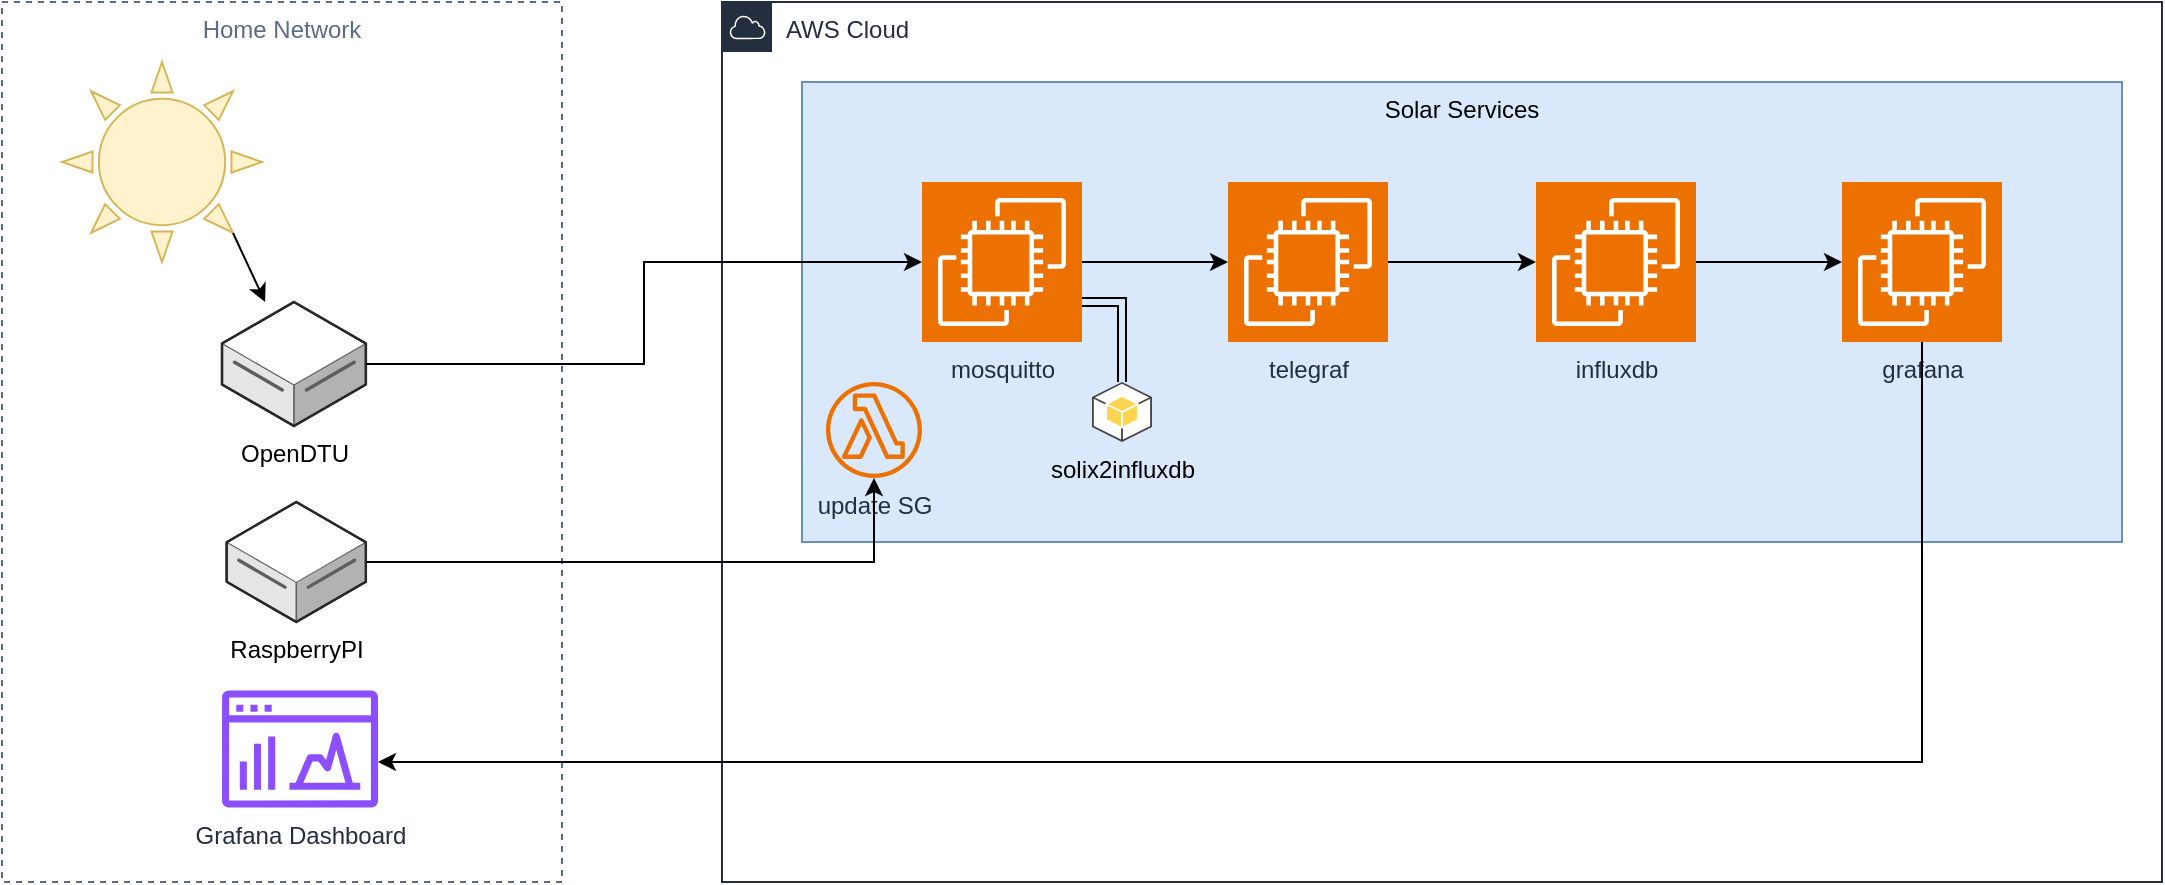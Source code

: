<mxfile version="24.7.17">
  <diagram name="Seite-1" id="kkWLzfonhwwqtWxVUZTo">
    <mxGraphModel dx="2074" dy="1196" grid="1" gridSize="10" guides="1" tooltips="1" connect="1" arrows="1" fold="1" page="1" pageScale="1" pageWidth="1169" pageHeight="827" math="0" shadow="0">
      <root>
        <mxCell id="0" />
        <mxCell id="1" parent="0" />
        <mxCell id="PTXuDaeuRBFtzR8HTNFe-1" value="Home Network" style="fillColor=none;strokeColor=#5A6C86;dashed=1;verticalAlign=top;fontStyle=0;fontColor=#5A6C86;whiteSpace=wrap;html=1;" parent="1" vertex="1">
          <mxGeometry x="40" y="40" width="280" height="440" as="geometry" />
        </mxCell>
        <mxCell id="PTXuDaeuRBFtzR8HTNFe-2" value="AWS Cloud" style="points=[[0,0],[0.25,0],[0.5,0],[0.75,0],[1,0],[1,0.25],[1,0.5],[1,0.75],[1,1],[0.75,1],[0.5,1],[0.25,1],[0,1],[0,0.75],[0,0.5],[0,0.25]];outlineConnect=0;gradientColor=none;html=1;whiteSpace=wrap;fontSize=12;fontStyle=0;container=1;pointerEvents=0;collapsible=0;recursiveResize=0;shape=mxgraph.aws4.group;grIcon=mxgraph.aws4.group_aws_cloud;strokeColor=#232F3E;fillColor=none;verticalAlign=top;align=left;spacingLeft=30;fontColor=#232F3E;dashed=0;" parent="1" vertex="1">
          <mxGeometry x="400" y="40" width="720" height="440" as="geometry" />
        </mxCell>
        <mxCell id="PTXuDaeuRBFtzR8HTNFe-11" value="Solar Services" style="fillColor=#dae8fc;strokeColor=#6c8ebf;verticalAlign=top;fontStyle=0;whiteSpace=wrap;html=1;" parent="PTXuDaeuRBFtzR8HTNFe-2" vertex="1">
          <mxGeometry x="40" y="40" width="660" height="230" as="geometry" />
        </mxCell>
        <mxCell id="PTXuDaeuRBFtzR8HTNFe-16" value="" style="edgeStyle=orthogonalEdgeStyle;rounded=0;orthogonalLoop=1;jettySize=auto;html=1;" parent="PTXuDaeuRBFtzR8HTNFe-2" source="PTXuDaeuRBFtzR8HTNFe-12" target="PTXuDaeuRBFtzR8HTNFe-13" edge="1">
          <mxGeometry relative="1" as="geometry" />
        </mxCell>
        <mxCell id="PTXuDaeuRBFtzR8HTNFe-12" value="mosquitto" style="sketch=0;points=[[0,0,0],[0.25,0,0],[0.5,0,0],[0.75,0,0],[1,0,0],[0,1,0],[0.25,1,0],[0.5,1,0],[0.75,1,0],[1,1,0],[0,0.25,0],[0,0.5,0],[0,0.75,0],[1,0.25,0],[1,0.5,0],[1,0.75,0]];outlineConnect=0;fontColor=#232F3E;fillColor=#ED7100;strokeColor=#ffffff;dashed=0;verticalLabelPosition=bottom;verticalAlign=top;align=center;html=1;fontSize=12;fontStyle=0;aspect=fixed;shape=mxgraph.aws4.resourceIcon;resIcon=mxgraph.aws4.ec2;" parent="PTXuDaeuRBFtzR8HTNFe-2" vertex="1">
          <mxGeometry x="100" y="90" width="80" height="80" as="geometry" />
        </mxCell>
        <mxCell id="PTXuDaeuRBFtzR8HTNFe-17" value="" style="edgeStyle=orthogonalEdgeStyle;rounded=0;orthogonalLoop=1;jettySize=auto;html=1;" parent="PTXuDaeuRBFtzR8HTNFe-2" source="PTXuDaeuRBFtzR8HTNFe-13" target="PTXuDaeuRBFtzR8HTNFe-15" edge="1">
          <mxGeometry relative="1" as="geometry" />
        </mxCell>
        <mxCell id="PTXuDaeuRBFtzR8HTNFe-13" value="telegraf" style="sketch=0;points=[[0,0,0],[0.25,0,0],[0.5,0,0],[0.75,0,0],[1,0,0],[0,1,0],[0.25,1,0],[0.5,1,0],[0.75,1,0],[1,1,0],[0,0.25,0],[0,0.5,0],[0,0.75,0],[1,0.25,0],[1,0.5,0],[1,0.75,0]];outlineConnect=0;fontColor=#232F3E;fillColor=#ED7100;strokeColor=#ffffff;dashed=0;verticalLabelPosition=bottom;verticalAlign=top;align=center;html=1;fontSize=12;fontStyle=0;aspect=fixed;shape=mxgraph.aws4.resourceIcon;resIcon=mxgraph.aws4.ec2;" parent="PTXuDaeuRBFtzR8HTNFe-2" vertex="1">
          <mxGeometry x="253" y="90" width="80" height="80" as="geometry" />
        </mxCell>
        <mxCell id="PTXuDaeuRBFtzR8HTNFe-14" value="grafana" style="sketch=0;points=[[0,0,0],[0.25,0,0],[0.5,0,0],[0.75,0,0],[1,0,0],[0,1,0],[0.25,1,0],[0.5,1,0],[0.75,1,0],[1,1,0],[0,0.25,0],[0,0.5,0],[0,0.75,0],[1,0.25,0],[1,0.5,0],[1,0.75,0]];outlineConnect=0;fontColor=#232F3E;fillColor=#ED7100;strokeColor=#ffffff;dashed=0;verticalLabelPosition=bottom;verticalAlign=top;align=center;html=1;fontSize=12;fontStyle=0;aspect=fixed;shape=mxgraph.aws4.resourceIcon;resIcon=mxgraph.aws4.ec2;" parent="PTXuDaeuRBFtzR8HTNFe-2" vertex="1">
          <mxGeometry x="560" y="90" width="80" height="80" as="geometry" />
        </mxCell>
        <mxCell id="PTXuDaeuRBFtzR8HTNFe-18" value="" style="edgeStyle=orthogonalEdgeStyle;rounded=0;orthogonalLoop=1;jettySize=auto;html=1;" parent="PTXuDaeuRBFtzR8HTNFe-2" source="PTXuDaeuRBFtzR8HTNFe-15" target="PTXuDaeuRBFtzR8HTNFe-14" edge="1">
          <mxGeometry relative="1" as="geometry" />
        </mxCell>
        <mxCell id="PTXuDaeuRBFtzR8HTNFe-15" value="influxdb" style="sketch=0;points=[[0,0,0],[0.25,0,0],[0.5,0,0],[0.75,0,0],[1,0,0],[0,1,0],[0.25,1,0],[0.5,1,0],[0.75,1,0],[1,1,0],[0,0.25,0],[0,0.5,0],[0,0.75,0],[1,0.25,0],[1,0.5,0],[1,0.75,0]];outlineConnect=0;fontColor=#232F3E;fillColor=#ED7100;strokeColor=#ffffff;dashed=0;verticalLabelPosition=bottom;verticalAlign=top;align=center;html=1;fontSize=12;fontStyle=0;aspect=fixed;shape=mxgraph.aws4.resourceIcon;resIcon=mxgraph.aws4.ec2;" parent="PTXuDaeuRBFtzR8HTNFe-2" vertex="1">
          <mxGeometry x="407" y="90" width="80" height="80" as="geometry" />
        </mxCell>
        <mxCell id="PTXuDaeuRBFtzR8HTNFe-26" value="update SG" style="sketch=0;outlineConnect=0;fontColor=#232F3E;gradientColor=none;fillColor=#ED7100;strokeColor=none;dashed=0;verticalLabelPosition=bottom;verticalAlign=top;align=center;html=1;fontSize=12;fontStyle=0;aspect=fixed;pointerEvents=1;shape=mxgraph.aws4.lambda_function;" parent="PTXuDaeuRBFtzR8HTNFe-2" vertex="1">
          <mxGeometry x="52" y="190" width="48" height="48" as="geometry" />
        </mxCell>
        <mxCell id="E2-aUAN4qgoUVE8udXWJ-3" value="" style="edgeStyle=orthogonalEdgeStyle;rounded=0;orthogonalLoop=1;jettySize=auto;html=1;entryX=1;entryY=0.75;entryDx=0;entryDy=0;entryPerimeter=0;shape=link;" edge="1" parent="PTXuDaeuRBFtzR8HTNFe-2" source="E2-aUAN4qgoUVE8udXWJ-1" target="PTXuDaeuRBFtzR8HTNFe-12">
          <mxGeometry relative="1" as="geometry">
            <Array as="points">
              <mxPoint x="200" y="150" />
            </Array>
          </mxGeometry>
        </mxCell>
        <mxCell id="E2-aUAN4qgoUVE8udXWJ-1" value="solix2influxdb" style="outlineConnect=0;dashed=0;verticalLabelPosition=bottom;verticalAlign=top;align=center;html=1;shape=mxgraph.aws3.android;fillColor=#FFD44F;gradientColor=none;" vertex="1" parent="PTXuDaeuRBFtzR8HTNFe-2">
          <mxGeometry x="185" y="190" width="30" height="30" as="geometry" />
        </mxCell>
        <mxCell id="E2-aUAN4qgoUVE8udXWJ-2" style="edgeStyle=orthogonalEdgeStyle;rounded=0;orthogonalLoop=1;jettySize=auto;html=1;exitX=0.5;exitY=1;exitDx=0;exitDy=0;exitPerimeter=0;" edge="1" parent="PTXuDaeuRBFtzR8HTNFe-2" source="E2-aUAN4qgoUVE8udXWJ-1" target="E2-aUAN4qgoUVE8udXWJ-1">
          <mxGeometry relative="1" as="geometry" />
        </mxCell>
        <mxCell id="PTXuDaeuRBFtzR8HTNFe-4" value="OpenDTU" style="verticalLabelPosition=bottom;html=1;verticalAlign=top;strokeWidth=1;align=center;outlineConnect=0;dashed=0;outlineConnect=0;shape=mxgraph.aws3d.dataServer;strokeColor=#5E5E5E;aspect=fixed;" parent="1" vertex="1">
          <mxGeometry x="150" y="190" width="71.95" height="62" as="geometry" />
        </mxCell>
        <mxCell id="PTXuDaeuRBFtzR8HTNFe-6" value="" style="verticalLabelPosition=bottom;verticalAlign=top;html=1;shape=mxgraph.basic.sun;fillColor=#fff2cc;strokeColor=#d6b656;" parent="1" vertex="1">
          <mxGeometry x="70" y="70" width="100" height="100" as="geometry" />
        </mxCell>
        <mxCell id="PTXuDaeuRBFtzR8HTNFe-7" value="" style="endArrow=classic;html=1;rounded=0;exitX=0.855;exitY=0.855;exitDx=0;exitDy=0;exitPerimeter=0;" parent="1" source="PTXuDaeuRBFtzR8HTNFe-6" target="PTXuDaeuRBFtzR8HTNFe-4" edge="1">
          <mxGeometry width="50" height="50" relative="1" as="geometry">
            <mxPoint x="541.5" y="460" as="sourcePoint" />
            <mxPoint x="591.5" y="410" as="targetPoint" />
          </mxGeometry>
        </mxCell>
        <mxCell id="PTXuDaeuRBFtzR8HTNFe-10" value="RaspberryPI" style="verticalLabelPosition=bottom;html=1;verticalAlign=top;strokeWidth=1;align=center;outlineConnect=0;dashed=0;outlineConnect=0;shape=mxgraph.aws3d.dataServer;strokeColor=#5E5E5E;aspect=fixed;" parent="1" vertex="1">
          <mxGeometry x="152.32" y="290" width="69.63" height="60" as="geometry" />
        </mxCell>
        <mxCell id="PTXuDaeuRBFtzR8HTNFe-20" value="" style="endArrow=classic;html=1;rounded=0;edgeStyle=orthogonalEdgeStyle;" parent="1" source="PTXuDaeuRBFtzR8HTNFe-10" target="PTXuDaeuRBFtzR8HTNFe-26" edge="1">
          <mxGeometry width="50" height="50" relative="1" as="geometry">
            <mxPoint x="500" y="530" as="sourcePoint" />
            <mxPoint x="455.877" y="257.64" as="targetPoint" />
          </mxGeometry>
        </mxCell>
        <mxCell id="PTXuDaeuRBFtzR8HTNFe-21" value="" style="endArrow=classic;html=1;rounded=0;entryX=0;entryY=0.5;entryDx=0;entryDy=0;entryPerimeter=0;edgeStyle=orthogonalEdgeStyle;" parent="1" source="PTXuDaeuRBFtzR8HTNFe-4" target="PTXuDaeuRBFtzR8HTNFe-12" edge="1">
          <mxGeometry width="50" height="50" relative="1" as="geometry">
            <mxPoint x="500" y="530" as="sourcePoint" />
            <mxPoint x="550" y="480" as="targetPoint" />
          </mxGeometry>
        </mxCell>
        <mxCell id="PTXuDaeuRBFtzR8HTNFe-23" value="Grafana Dashboard" style="sketch=0;outlineConnect=0;fontColor=#232F3E;gradientColor=none;fillColor=#8C4FFF;strokeColor=none;dashed=0;verticalLabelPosition=bottom;verticalAlign=top;align=center;html=1;fontSize=12;fontStyle=0;aspect=fixed;pointerEvents=1;shape=mxgraph.aws4.opensearch_dashboards;" parent="1" vertex="1">
          <mxGeometry x="150" y="384" width="78" height="59" as="geometry" />
        </mxCell>
        <mxCell id="PTXuDaeuRBFtzR8HTNFe-24" value="" style="endArrow=classic;html=1;rounded=0;exitX=0.5;exitY=1;exitDx=0;exitDy=0;exitPerimeter=0;edgeStyle=orthogonalEdgeStyle;" parent="1" source="PTXuDaeuRBFtzR8HTNFe-14" target="PTXuDaeuRBFtzR8HTNFe-23" edge="1">
          <mxGeometry width="50" height="50" relative="1" as="geometry">
            <mxPoint x="500" y="530" as="sourcePoint" />
            <mxPoint x="550" y="480" as="targetPoint" />
            <Array as="points">
              <mxPoint x="1000" y="420" />
            </Array>
          </mxGeometry>
        </mxCell>
      </root>
    </mxGraphModel>
  </diagram>
</mxfile>
